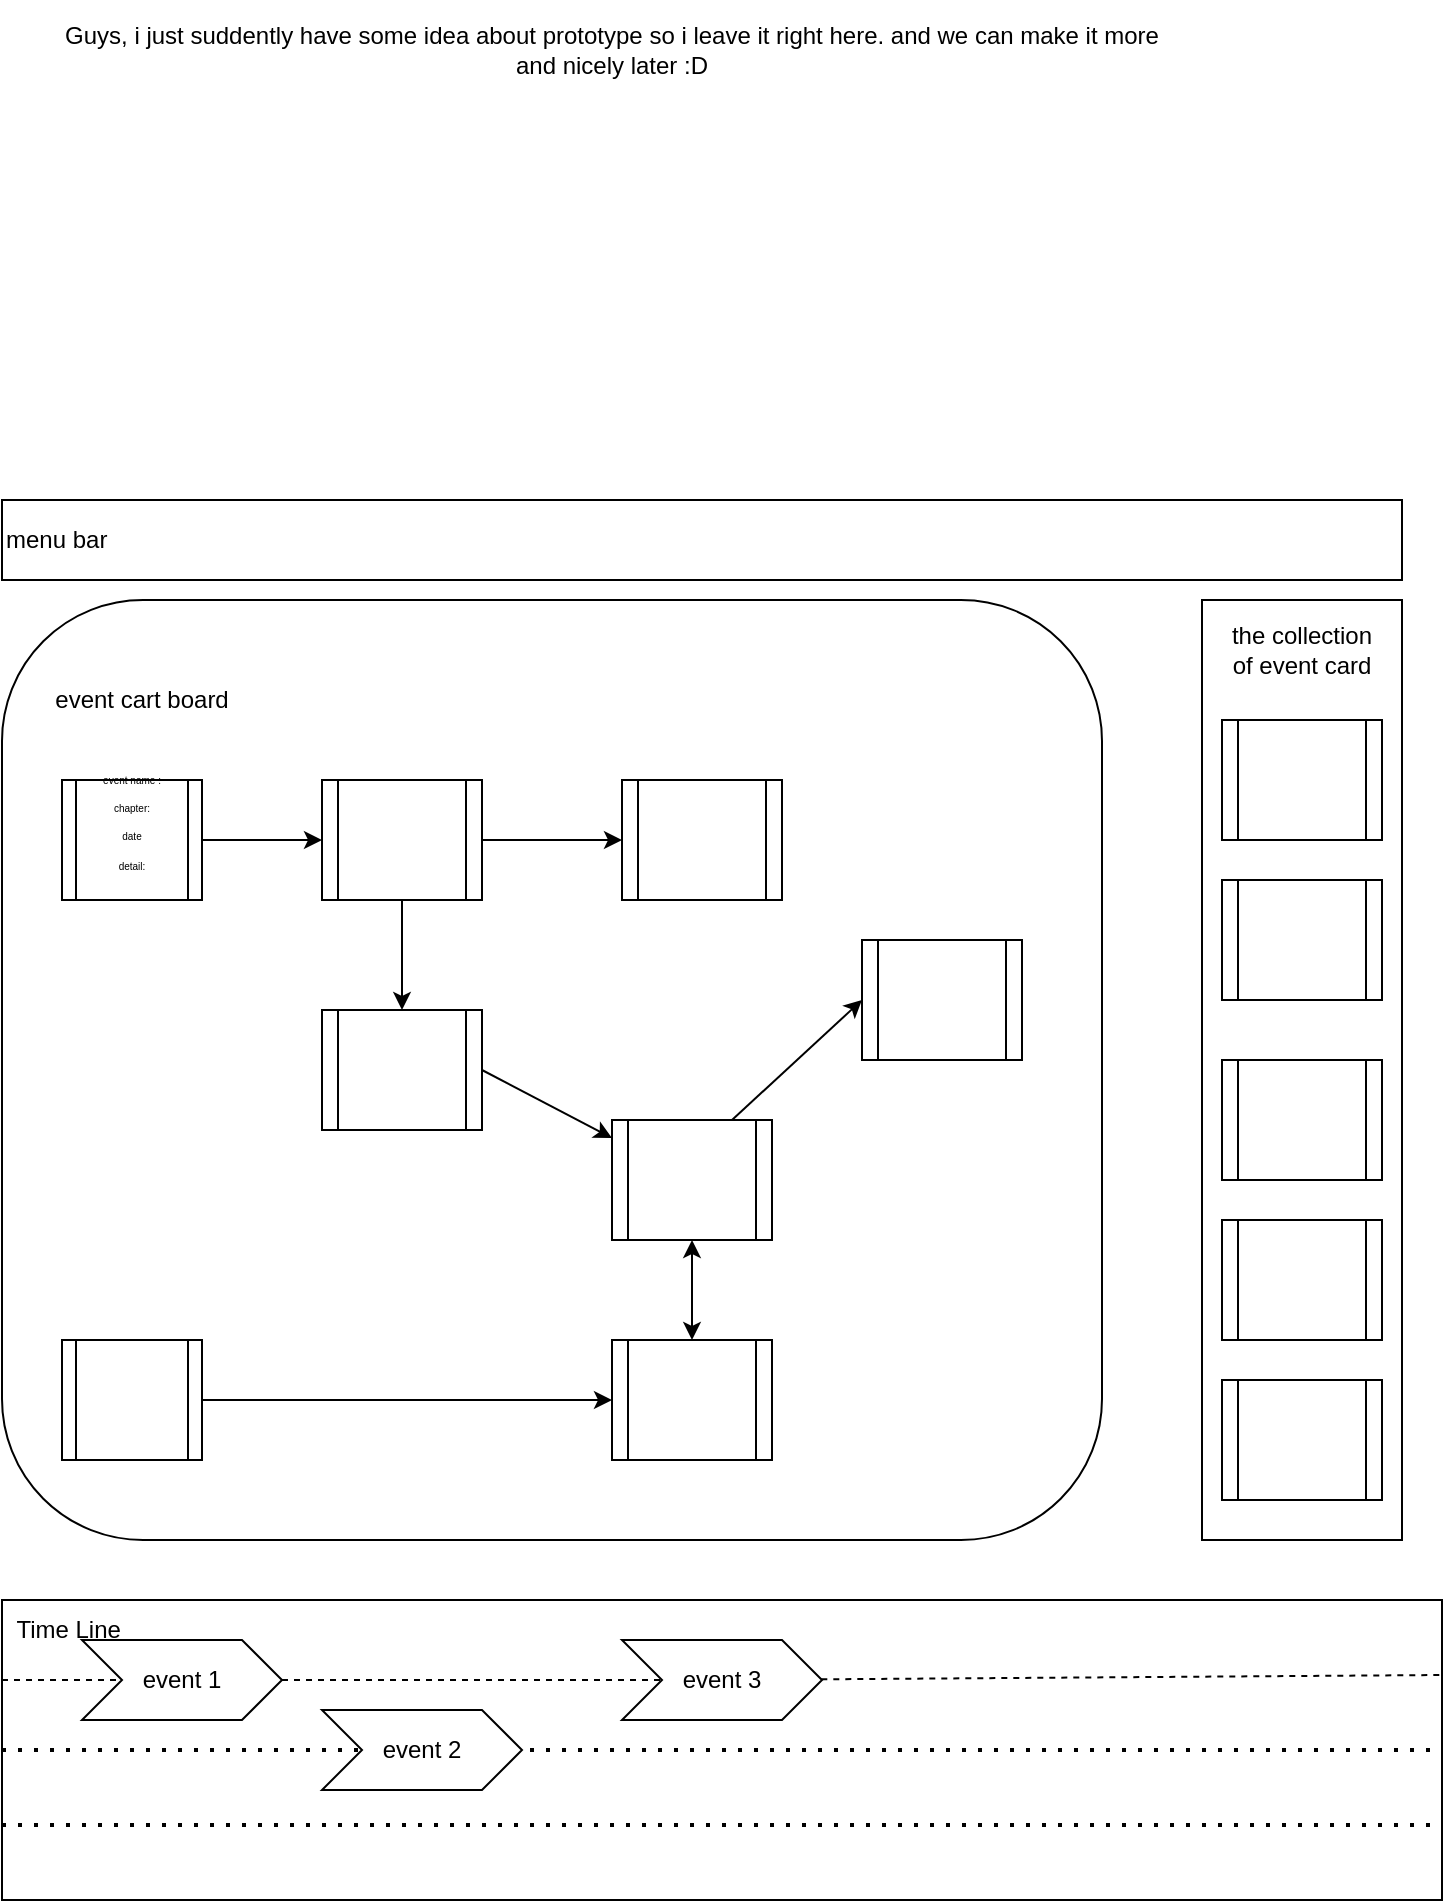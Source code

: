 <mxfile version="14.6.6" type="embed"><diagram id="fh903vdHstOv7FZ_hmhA" name="Page-1"><mxGraphModel dx="865" dy="461" grid="1" gridSize="10" guides="1" tooltips="1" connect="1" arrows="1" fold="1" page="1" pageScale="1" pageWidth="850" pageHeight="1100" math="0" shadow="0"><root><mxCell id="0"/><mxCell id="1" parent="0"/><mxCell id="2" value="" style="rounded=0;whiteSpace=wrap;html=1;" vertex="1" parent="1"><mxGeometry x="80" y="830" width="720" height="150" as="geometry"/></mxCell><mxCell id="4" value="" style="rounded=1;whiteSpace=wrap;html=1;" vertex="1" parent="1"><mxGeometry x="80" y="330" width="550" height="470" as="geometry"/></mxCell><mxCell id="5" value="" style="rounded=0;whiteSpace=wrap;html=1;" vertex="1" parent="1"><mxGeometry x="680" y="330" width="100" height="470" as="geometry"/></mxCell><mxCell id="6" value="Time Line&amp;nbsp;" style="text;html=1;strokeColor=none;fillColor=none;align=center;verticalAlign=middle;whiteSpace=wrap;rounded=0;" vertex="1" parent="1"><mxGeometry x="80" y="830" width="70" height="30" as="geometry"/></mxCell><mxCell id="7" value="event cart board" style="text;html=1;strokeColor=none;fillColor=none;align=center;verticalAlign=middle;whiteSpace=wrap;rounded=0;" vertex="1" parent="1"><mxGeometry x="100" y="370" width="100" height="20" as="geometry"/></mxCell><mxCell id="8" value="Guys, i just suddently have some idea about prototype so i leave it right here. and we can make it more and nicely later :D" style="text;html=1;strokeColor=none;fillColor=none;align=center;verticalAlign=middle;whiteSpace=wrap;rounded=0;" vertex="1" parent="1"><mxGeometry x="100" y="30" width="570" height="50" as="geometry"/></mxCell><mxCell id="9" value="" style="endArrow=none;dashed=1;html=1;entryX=1;entryY=0.25;entryDx=0;entryDy=0;startArrow=none;" edge="1" parent="1" source="37" target="2"><mxGeometry width="50" height="50" relative="1" as="geometry"><mxPoint x="123" y="867" as="sourcePoint"/><mxPoint x="510" y="950" as="targetPoint"/></mxGeometry></mxCell><mxCell id="10" value="" style="endArrow=none;dashed=1;html=1;dashPattern=1 3;strokeWidth=2;exitX=0;exitY=0.5;exitDx=0;exitDy=0;entryX=1;entryY=0.5;entryDx=0;entryDy=0;" edge="1" parent="1" source="2" target="2"><mxGeometry width="50" height="50" relative="1" as="geometry"><mxPoint x="460" y="1000" as="sourcePoint"/><mxPoint x="510" y="950" as="targetPoint"/></mxGeometry></mxCell><mxCell id="11" value="" style="endArrow=none;dashed=1;html=1;dashPattern=1 3;strokeWidth=2;exitX=0;exitY=0.75;exitDx=0;exitDy=0;entryX=1;entryY=0.75;entryDx=0;entryDy=0;" edge="1" parent="1" source="2" target="2"><mxGeometry width="50" height="50" relative="1" as="geometry"><mxPoint x="460" y="1000" as="sourcePoint"/><mxPoint x="510" y="950" as="targetPoint"/></mxGeometry></mxCell><mxCell id="12" value="" style="shape=process;whiteSpace=wrap;html=1;backgroundOutline=1;" vertex="1" parent="1"><mxGeometry x="110" y="420" width="70" height="60" as="geometry"/></mxCell><mxCell id="13" value="" style="shape=process;whiteSpace=wrap;html=1;backgroundOutline=1;" vertex="1" parent="1"><mxGeometry x="390" y="420" width="80" height="60" as="geometry"/></mxCell><mxCell id="14" value="the collection of event card&lt;br&gt;" style="text;html=1;strokeColor=none;fillColor=none;align=center;verticalAlign=middle;whiteSpace=wrap;rounded=0;" vertex="1" parent="1"><mxGeometry x="690" y="340" width="80" height="30" as="geometry"/></mxCell><mxCell id="15" value="" style="shape=process;whiteSpace=wrap;html=1;backgroundOutline=1;" vertex="1" parent="1"><mxGeometry x="385" y="590" width="80" height="60" as="geometry"/></mxCell><mxCell id="16" value="" style="shape=process;whiteSpace=wrap;html=1;backgroundOutline=1;" vertex="1" parent="1"><mxGeometry x="240" y="535" width="80" height="60" as="geometry"/></mxCell><mxCell id="17" value="" style="shape=process;whiteSpace=wrap;html=1;backgroundOutline=1;" vertex="1" parent="1"><mxGeometry x="240" y="420" width="80" height="60" as="geometry"/></mxCell><mxCell id="18" value="" style="shape=process;whiteSpace=wrap;html=1;backgroundOutline=1;" vertex="1" parent="1"><mxGeometry x="690" y="470" width="80" height="60" as="geometry"/></mxCell><mxCell id="19" value="" style="shape=process;whiteSpace=wrap;html=1;backgroundOutline=1;" vertex="1" parent="1"><mxGeometry x="690" y="560" width="80" height="60" as="geometry"/></mxCell><mxCell id="20" value="" style="shape=process;whiteSpace=wrap;html=1;backgroundOutline=1;" vertex="1" parent="1"><mxGeometry x="690" y="640" width="80" height="60" as="geometry"/></mxCell><mxCell id="21" value="" style="shape=process;whiteSpace=wrap;html=1;backgroundOutline=1;" vertex="1" parent="1"><mxGeometry x="690" y="720" width="80" height="60" as="geometry"/></mxCell><mxCell id="22" value="" style="endArrow=classic;html=1;exitX=1;exitY=0.5;exitDx=0;exitDy=0;entryX=0;entryY=0.5;entryDx=0;entryDy=0;" edge="1" parent="1" source="12" target="17"><mxGeometry width="50" height="50" relative="1" as="geometry"><mxPoint x="460" y="580" as="sourcePoint"/><mxPoint x="510" y="530" as="targetPoint"/></mxGeometry></mxCell><mxCell id="23" value="" style="endArrow=classic;html=1;exitX=0.5;exitY=1;exitDx=0;exitDy=0;entryX=0.5;entryY=0;entryDx=0;entryDy=0;" edge="1" parent="1" source="17" target="16"><mxGeometry width="50" height="50" relative="1" as="geometry"><mxPoint x="190" y="460" as="sourcePoint"/><mxPoint x="250" y="460" as="targetPoint"/></mxGeometry></mxCell><mxCell id="24" value="" style="endArrow=classic;html=1;exitX=1;exitY=0.5;exitDx=0;exitDy=0;" edge="1" parent="1" source="16" target="15"><mxGeometry width="50" height="50" relative="1" as="geometry"><mxPoint x="200" y="470" as="sourcePoint"/><mxPoint x="260" y="470" as="targetPoint"/></mxGeometry></mxCell><mxCell id="25" value="" style="endArrow=classic;html=1;exitX=1;exitY=0.5;exitDx=0;exitDy=0;entryX=0;entryY=0.5;entryDx=0;entryDy=0;" edge="1" parent="1" source="17" target="13"><mxGeometry width="50" height="50" relative="1" as="geometry"><mxPoint x="210" y="480" as="sourcePoint"/><mxPoint x="270" y="480" as="targetPoint"/></mxGeometry></mxCell><mxCell id="26" value="" style="shape=process;whiteSpace=wrap;html=1;backgroundOutline=1;" vertex="1" parent="1"><mxGeometry x="510" y="500" width="80" height="60" as="geometry"/></mxCell><mxCell id="27" value="" style="endArrow=classic;html=1;exitX=0.75;exitY=0;exitDx=0;exitDy=0;" edge="1" parent="1" source="15"><mxGeometry width="50" height="50" relative="1" as="geometry"><mxPoint x="460" y="580" as="sourcePoint"/><mxPoint x="510" y="530" as="targetPoint"/></mxGeometry></mxCell><mxCell id="28" value="" style="endArrow=classic;startArrow=classic;html=1;exitX=0.5;exitY=1;exitDx=0;exitDy=0;entryX=0.5;entryY=0;entryDx=0;entryDy=0;" edge="1" parent="1" source="15" target="29"><mxGeometry width="50" height="50" relative="1" as="geometry"><mxPoint x="460" y="580" as="sourcePoint"/><mxPoint x="650" y="660" as="targetPoint"/><Array as="points"/></mxGeometry></mxCell><mxCell id="29" value="" style="shape=process;whiteSpace=wrap;html=1;backgroundOutline=1;" vertex="1" parent="1"><mxGeometry x="385" y="700" width="80" height="60" as="geometry"/></mxCell><mxCell id="30" value="" style="shape=process;whiteSpace=wrap;html=1;backgroundOutline=1;" vertex="1" parent="1"><mxGeometry x="110" y="700" width="70" height="60" as="geometry"/></mxCell><mxCell id="31" value="" style="endArrow=classic;html=1;exitX=1;exitY=0.5;exitDx=0;exitDy=0;entryX=0;entryY=0.5;entryDx=0;entryDy=0;" edge="1" parent="1" source="30" target="29"><mxGeometry width="50" height="50" relative="1" as="geometry"><mxPoint x="330" y="575" as="sourcePoint"/><mxPoint x="395" y="609.048" as="targetPoint"/><Array as="points"><mxPoint x="330" y="730"/></Array></mxGeometry></mxCell><mxCell id="32" value="" style="shape=process;whiteSpace=wrap;html=1;backgroundOutline=1;" vertex="1" parent="1"><mxGeometry x="690" y="390" width="80" height="60" as="geometry"/></mxCell><mxCell id="34" value="&lt;font style=&quot;line-height: 50%&quot;&gt;&lt;span style=&quot;font-size: 5px&quot;&gt;event name :&lt;/span&gt;&lt;br&gt;&lt;span style=&quot;font-size: 5px&quot;&gt;chapter:&lt;/span&gt;&lt;br&gt;&lt;span style=&quot;font-size: 5px&quot;&gt;date&lt;/span&gt;&lt;br&gt;&lt;span style=&quot;font-size: 5px&quot;&gt;detail:&lt;br&gt;&lt;/span&gt;&lt;br&gt;&lt;div&gt;&lt;span style=&quot;font-size: 5px&quot;&gt;&lt;br&gt;&lt;/span&gt;&lt;/div&gt;&lt;/font&gt;" style="text;html=1;strokeColor=none;fillColor=none;align=center;verticalAlign=middle;whiteSpace=wrap;rounded=0;labelPosition=center;verticalLabelPosition=middle;spacing=0;" vertex="1" parent="1"><mxGeometry x="120" y="420" width="50" height="60" as="geometry"/></mxCell><mxCell id="35" value="event 1" style="shape=step;perimeter=stepPerimeter;whiteSpace=wrap;html=1;fixedSize=1;align=center;" vertex="1" parent="1"><mxGeometry x="120" y="850" width="100" height="40" as="geometry"/></mxCell><mxCell id="36" value="" style="endArrow=none;dashed=1;html=1;entryX=0;entryY=0.5;entryDx=0;entryDy=0;" edge="1" parent="1" target="35"><mxGeometry width="50" height="50" relative="1" as="geometry"><mxPoint x="80" y="870" as="sourcePoint"/><mxPoint x="800" y="867.5" as="targetPoint"/></mxGeometry></mxCell><mxCell id="38" value="event 2" style="shape=step;perimeter=stepPerimeter;whiteSpace=wrap;html=1;fixedSize=1;align=center;" vertex="1" parent="1"><mxGeometry x="240" y="885" width="100" height="40" as="geometry"/></mxCell><mxCell id="37" value="event 3" style="shape=step;perimeter=stepPerimeter;whiteSpace=wrap;html=1;fixedSize=1;align=center;" vertex="1" parent="1"><mxGeometry x="390" y="850" width="100" height="40" as="geometry"/></mxCell><mxCell id="39" value="" style="endArrow=none;dashed=1;html=1;startArrow=none;" edge="1" parent="1" source="35" target="37"><mxGeometry width="50" height="50" relative="1" as="geometry"><mxPoint x="219.802" y="869.802" as="sourcePoint"/><mxPoint x="800" y="867.5" as="targetPoint"/></mxGeometry></mxCell><mxCell id="40" value="menu bar&amp;nbsp;" style="rounded=0;whiteSpace=wrap;html=1;align=left;" vertex="1" parent="1"><mxGeometry x="80" y="280" width="700" height="40" as="geometry"/></mxCell></root></mxGraphModel></diagram></mxfile>